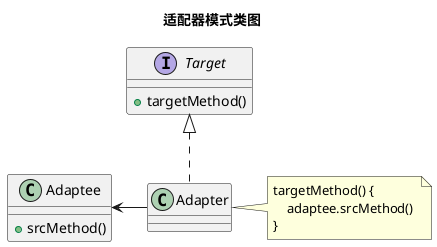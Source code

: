 @startuml
title 适配器模式类图

interface Target {
    + targetMethod()
}
class Adaptee {
    + srcMethod()
}
class Adapter
Target <|.. Adapter
Adaptee <- Adapter

note "targetMethod() { \n    adaptee.srcMethod() \n}" as N1
Adapter .right. N1

@enduml